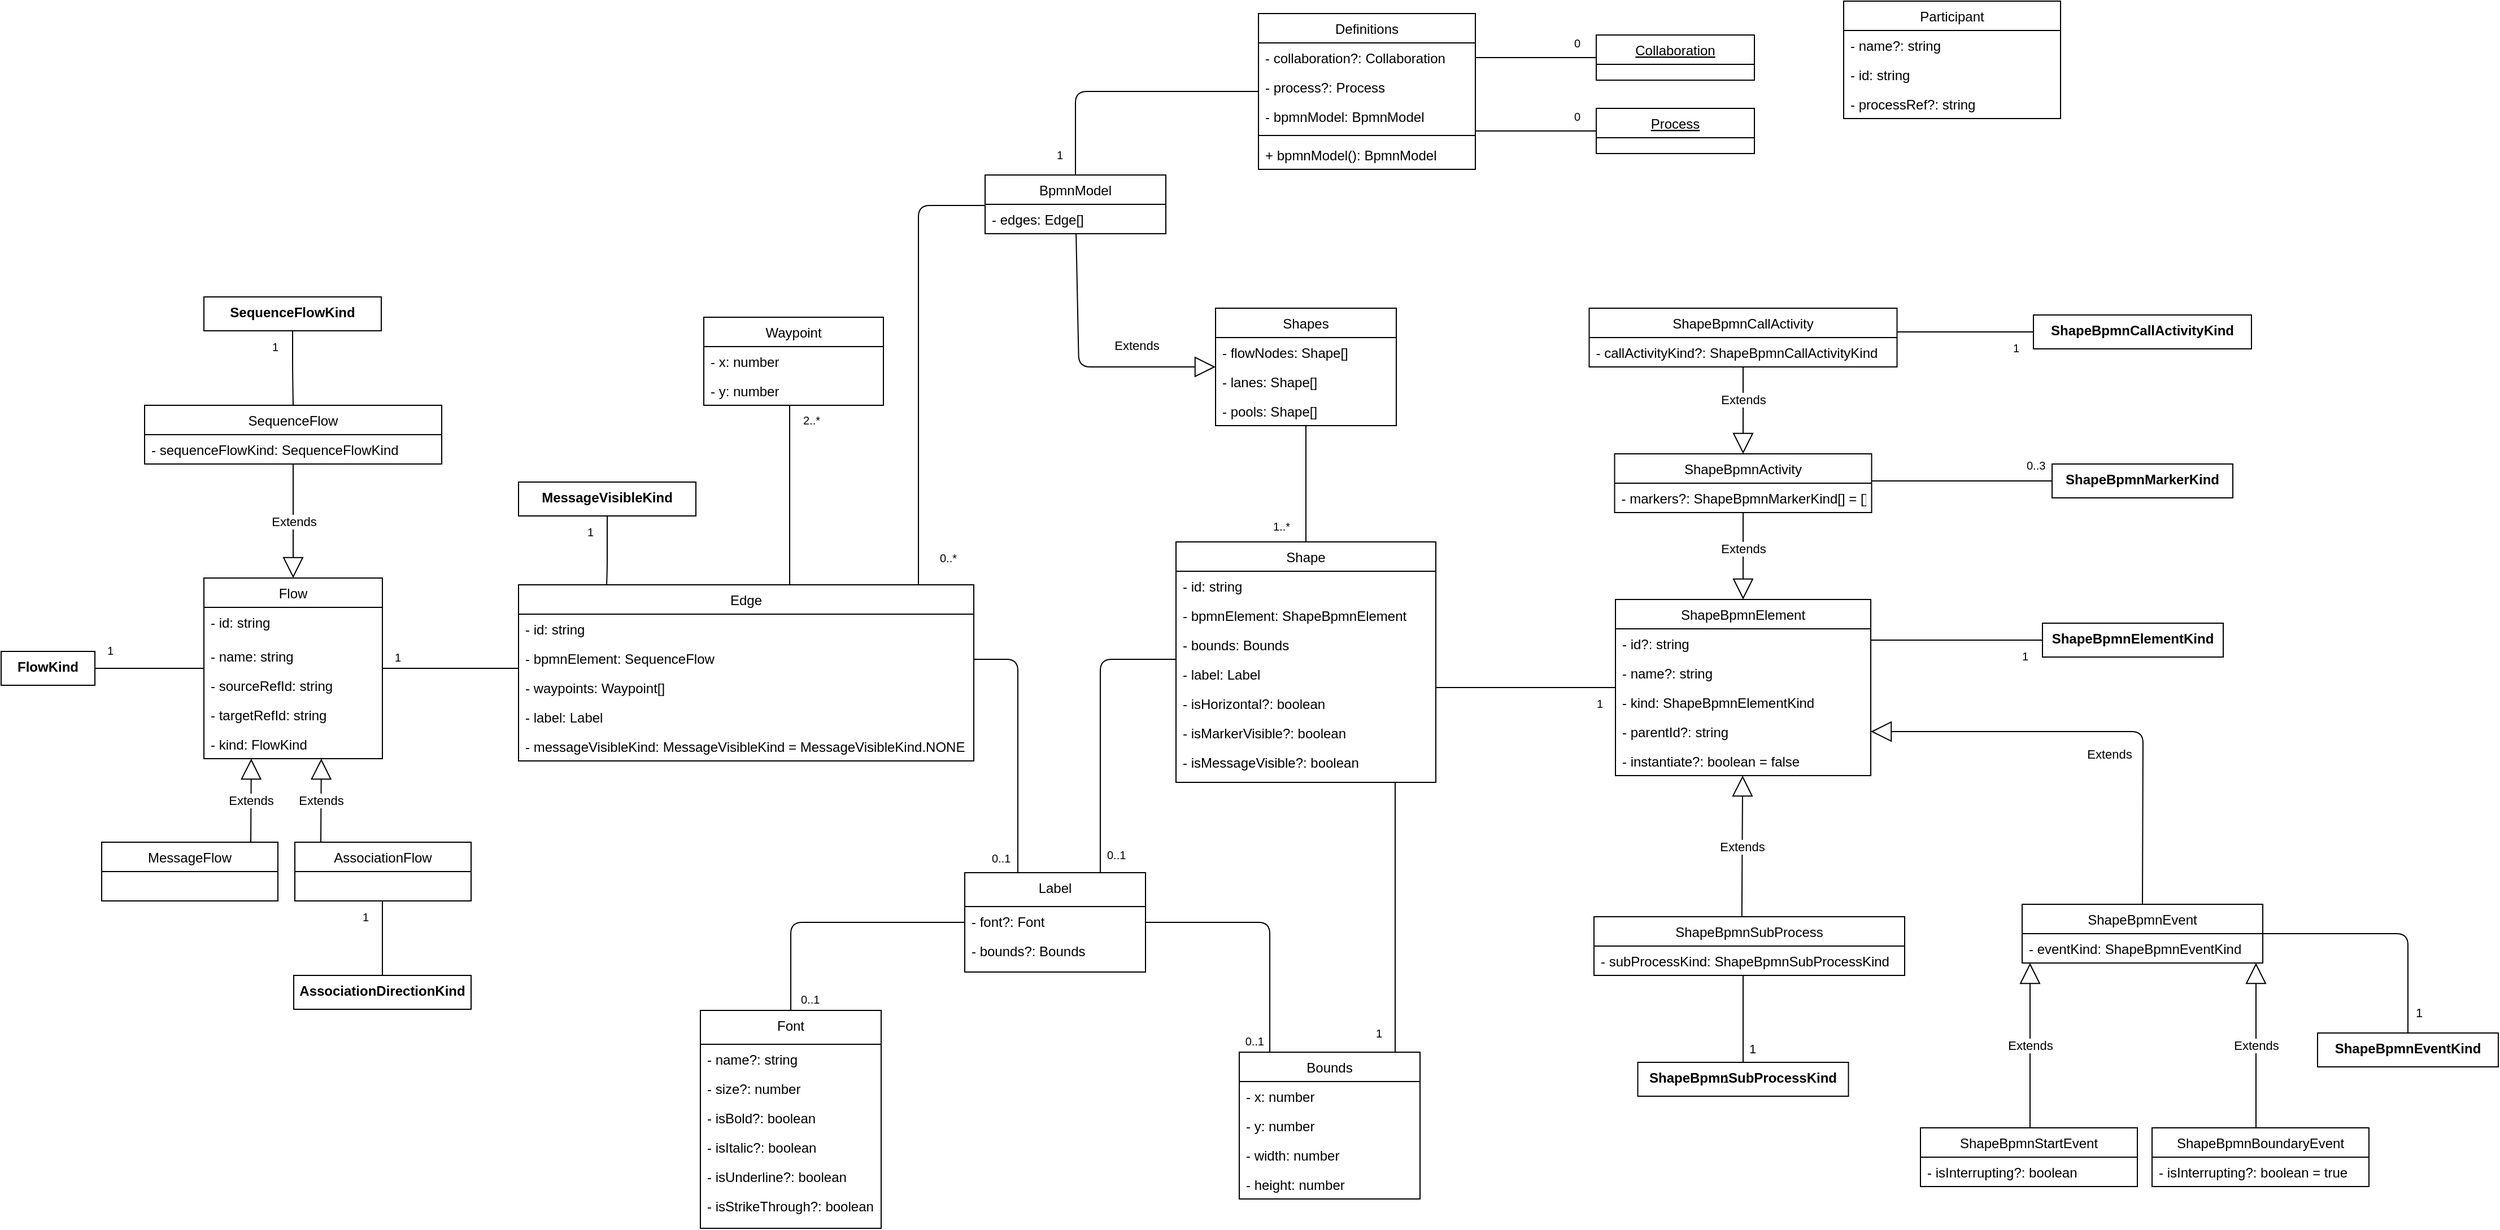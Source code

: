 <mxfile version="13.4.4" type="device"><diagram id="C5RBs43oDa-KdzZeNtuy" name="Page-1"><mxGraphModel dx="4730" dy="1892" grid="0" gridSize="10" guides="1" tooltips="1" connect="1" arrows="1" fold="1" page="1" pageScale="1" pageWidth="1654" pageHeight="1169" background="none" math="0" shadow="0"><root><mxCell id="WIyWlLk6GJQsqaUBKTNV-0"/><mxCell id="WIyWlLk6GJQsqaUBKTNV-1" parent="WIyWlLk6GJQsqaUBKTNV-0"/><mxCell id="PLHjshaNbv-pAc6cqL0V-2" value="" style="endArrow=none;html=1;edgeStyle=orthogonalEdgeStyle;shadow=0;" parent="WIyWlLk6GJQsqaUBKTNV-1" source="zkfFHV4jXpPFQw0GAbJ--0" target="zkfFHV4jXpPFQw0GAbJ--6" edge="1"><mxGeometry relative="1" as="geometry"><mxPoint x="-1207" y="-837" as="sourcePoint"/><mxPoint x="-1047" y="-837" as="targetPoint"/><Array as="points"><mxPoint x="-1198" y="-292"/></Array></mxGeometry></mxCell><mxCell id="PLHjshaNbv-pAc6cqL0V-3" value="&lt;div&gt;0..1&lt;/div&gt;" style="resizable=0;html=1;align=left;verticalAlign=bottom;labelBackgroundColor=#ffffff;fontSize=10;shadow=0;" parent="PLHjshaNbv-pAc6cqL0V-2" connectable="0" vertex="1"><mxGeometry x="-1" relative="1" as="geometry"><mxPoint x="7" y="-2" as="offset"/></mxGeometry></mxCell><mxCell id="PLHjshaNbv-pAc6cqL0V-6" value="" style="endArrow=none;html=1;edgeStyle=orthogonalEdgeStyle;shadow=0;" parent="WIyWlLk6GJQsqaUBKTNV-1" source="zkfFHV4jXpPFQw0GAbJ--6" target="zkfFHV4jXpPFQw0GAbJ--17" edge="1"><mxGeometry relative="1" as="geometry"><mxPoint x="-785" y="-253" as="sourcePoint"/><mxPoint x="-717" y="-867" as="targetPoint"/><Array as="points"><mxPoint x="-774" y="-292"/></Array></mxGeometry></mxCell><mxCell id="PLHjshaNbv-pAc6cqL0V-8" value="&lt;div&gt;0..1&lt;/div&gt;" style="resizable=0;html=1;align=right;verticalAlign=bottom;labelBackgroundColor=#ffffff;fontSize=10;shadow=0;" parent="PLHjshaNbv-pAc6cqL0V-6" connectable="0" vertex="1"><mxGeometry x="1" relative="1" as="geometry"><mxPoint x="-5" y="-2" as="offset"/></mxGeometry></mxCell><mxCell id="PLHjshaNbv-pAc6cqL0V-9" value="" style="endArrow=none;html=1;edgeStyle=orthogonalEdgeStyle;shadow=0;" parent="WIyWlLk6GJQsqaUBKTNV-1" source="zkfFHV4jXpPFQw0GAbJ--6" target="0sjL9ywvOhM1zj3qhhSV-2" edge="1"><mxGeometry relative="1" as="geometry"><mxPoint x="-877" y="-380" as="sourcePoint"/><mxPoint x="-1068" y="-1022" as="targetPoint"/><Array as="points"><mxPoint x="-997" y="-525"/></Array></mxGeometry></mxCell><mxCell id="PLHjshaNbv-pAc6cqL0V-10" value="0..1" style="resizable=0;html=1;align=left;verticalAlign=bottom;labelBackgroundColor=#ffffff;fontSize=10;shadow=0;" parent="PLHjshaNbv-pAc6cqL0V-9" connectable="0" vertex="1"><mxGeometry x="-1" relative="1" as="geometry"><mxPoint x="-25" y="-4.5" as="offset"/></mxGeometry></mxCell><mxCell id="PLHjshaNbv-pAc6cqL0V-11" value="" style="resizable=0;html=1;align=right;verticalAlign=bottom;labelBackgroundColor=#ffffff;fontSize=10;shadow=0;" parent="PLHjshaNbv-pAc6cqL0V-9" connectable="0" vertex="1"><mxGeometry x="1" relative="1" as="geometry"/></mxCell><mxCell id="PLHjshaNbv-pAc6cqL0V-12" value="" style="endArrow=none;html=1;edgeStyle=orthogonalEdgeStyle;shadow=0;" parent="WIyWlLk6GJQsqaUBKTNV-1" source="0sjL9ywvOhM1zj3qhhSV-2" target="0sjL9ywvOhM1zj3qhhSV-6" edge="1"><mxGeometry relative="1" as="geometry"><mxPoint x="-1213" y="-469" as="sourcePoint"/><mxPoint x="-1588" y="-491" as="targetPoint"/><Array as="points"><mxPoint x="-1199" y="-635"/><mxPoint x="-1199" y="-635"/></Array></mxGeometry></mxCell><mxCell id="PLHjshaNbv-pAc6cqL0V-14" value="2..*" style="resizable=0;html=1;align=right;verticalAlign=bottom;labelBackgroundColor=#ffffff;fontSize=10;shadow=0;" parent="PLHjshaNbv-pAc6cqL0V-12" connectable="0" vertex="1"><mxGeometry x="1" relative="1" as="geometry"><mxPoint x="27.0" y="21.57" as="offset"/></mxGeometry></mxCell><mxCell id="PLHjshaNbv-pAc6cqL0V-15" value="" style="endArrow=none;html=1;edgeStyle=orthogonalEdgeStyle;shadow=0;" parent="WIyWlLk6GJQsqaUBKTNV-1" source="0sjL9ywvOhM1zj3qhhSV-2" target="c_oKNNHpZlxhWvdRLZM5-3" edge="1"><mxGeometry relative="1" as="geometry"><mxPoint x="-1485" y="-513" as="sourcePoint"/><mxPoint x="-1451" y="-615" as="targetPoint"/><Array as="points"><mxPoint x="-1468" y="-517"/><mxPoint x="-1468" y="-517"/></Array></mxGeometry></mxCell><mxCell id="PLHjshaNbv-pAc6cqL0V-17" value="&lt;div&gt;1&lt;/div&gt;" style="resizable=0;html=1;align=right;verticalAlign=bottom;labelBackgroundColor=#ffffff;fontSize=10;shadow=0;" parent="PLHjshaNbv-pAc6cqL0V-15" connectable="0" vertex="1"><mxGeometry x="1" relative="1" as="geometry"><mxPoint x="16.98" y="-2" as="offset"/></mxGeometry></mxCell><mxCell id="PLHjshaNbv-pAc6cqL0V-18" value="" style="endArrow=none;html=1;edgeStyle=orthogonalEdgeStyle;shadow=0;" parent="WIyWlLk6GJQsqaUBKTNV-1" source="zkfFHV4jXpPFQw0GAbJ--17" target="zkfFHV4jXpPFQw0GAbJ--13" edge="1"><mxGeometry relative="1" as="geometry"><mxPoint x="-320" y="-405" as="sourcePoint"/><mxPoint x="-1078" y="-692" as="targetPoint"/><Array as="points"><mxPoint x="-663" y="-309"/><mxPoint x="-663" y="-309"/></Array></mxGeometry></mxCell><mxCell id="PLHjshaNbv-pAc6cqL0V-19" value="1" style="resizable=0;html=1;align=left;verticalAlign=bottom;labelBackgroundColor=#ffffff;fontSize=10;shadow=0;" parent="PLHjshaNbv-pAc6cqL0V-18" connectable="0" vertex="1"><mxGeometry x="-1" relative="1" as="geometry"><mxPoint x="-19" y="-9" as="offset"/></mxGeometry></mxCell><mxCell id="PLHjshaNbv-pAc6cqL0V-21" value="" style="endArrow=none;html=1;edgeStyle=orthogonalEdgeStyle;shadow=0;" parent="WIyWlLk6GJQsqaUBKTNV-1" source="zkfFHV4jXpPFQw0GAbJ--13" target="0sjL9ywvOhM1zj3qhhSV-10" edge="1"><mxGeometry relative="1" as="geometry"><mxPoint x="-978" y="-962" as="sourcePoint"/><mxPoint x="-370" y="-764" as="targetPoint"/><Array as="points"><mxPoint x="-570" y="-500"/><mxPoint x="-570" y="-500"/></Array></mxGeometry></mxCell><mxCell id="PLHjshaNbv-pAc6cqL0V-23" value="1" style="resizable=0;html=1;align=right;verticalAlign=bottom;labelBackgroundColor=#ffffff;fontSize=10;shadow=0;" parent="PLHjshaNbv-pAc6cqL0V-21" connectable="0" vertex="1"><mxGeometry x="1" relative="1" as="geometry"><mxPoint x="-11" y="22" as="offset"/></mxGeometry></mxCell><mxCell id="PLHjshaNbv-pAc6cqL0V-24" value="" style="endArrow=none;html=1;edgeStyle=orthogonalEdgeStyle;shadow=0;" parent="WIyWlLk6GJQsqaUBKTNV-1" source="0sjL9ywvOhM1zj3qhhSV-14" target="0sjL9ywvOhM1zj3qhhSV-10" edge="1"><mxGeometry relative="1" as="geometry"><mxPoint x="-538.5" y="-873" as="sourcePoint"/><mxPoint x="-236.5" y="-609" as="targetPoint"/><Array as="points"><mxPoint x="-180" y="-542"/><mxPoint x="-180" y="-542"/></Array></mxGeometry></mxCell><mxCell id="PLHjshaNbv-pAc6cqL0V-25" value="1" style="resizable=0;html=1;align=left;verticalAlign=bottom;labelBackgroundColor=#ffffff;fontSize=10;shadow=0;" parent="PLHjshaNbv-pAc6cqL0V-24" connectable="0" vertex="1"><mxGeometry x="-1" relative="1" as="geometry"><mxPoint x="-20" y="22" as="offset"/></mxGeometry></mxCell><mxCell id="PLHjshaNbv-pAc6cqL0V-27" value="" style="endArrow=none;html=1;edgeStyle=orthogonalEdgeStyle;shadow=0;" parent="WIyWlLk6GJQsqaUBKTNV-1" source="0sjL9ywvOhM1zj3qhhSV-22" target="zkfFHV4jXpPFQw0GAbJ--13" edge="1"><mxGeometry relative="1" as="geometry"><mxPoint x="-558" y="-957" as="sourcePoint"/><mxPoint x="-607" y="-717" as="targetPoint"/><Array as="points"/></mxGeometry></mxCell><mxCell id="PLHjshaNbv-pAc6cqL0V-29" value="&lt;div&gt;1..*&lt;/div&gt;" style="resizable=0;html=1;align=right;verticalAlign=bottom;labelBackgroundColor=#ffffff;fontSize=10;shadow=0;" parent="PLHjshaNbv-pAc6cqL0V-27" connectable="0" vertex="1"><mxGeometry x="1" relative="1" as="geometry"><mxPoint x="-14" y="-6" as="offset"/></mxGeometry></mxCell><mxCell id="PLHjshaNbv-pAc6cqL0V-30" value="" style="endArrow=none;html=1;edgeStyle=orthogonalEdgeStyle;shadow=0;entryX=0.5;entryY=0;entryDx=0;entryDy=0;" parent="WIyWlLk6GJQsqaUBKTNV-1" source="oILE0hQg-X34ujy6vTA9-13" target="0sjL9ywvOhM1zj3qhhSV-24" edge="1"><mxGeometry relative="1" as="geometry"><mxPoint x="-1010" y="-1102" as="sourcePoint"/><mxPoint x="-1090" y="-888" as="targetPoint"/><Array as="points"/></mxGeometry></mxCell><mxCell id="PLHjshaNbv-pAc6cqL0V-32" value="1" style="resizable=0;html=1;align=right;verticalAlign=bottom;labelBackgroundColor=#ffffff;fontSize=10;shadow=0;" parent="PLHjshaNbv-pAc6cqL0V-30" connectable="0" vertex="1"><mxGeometry x="1" relative="1" as="geometry"><mxPoint x="-11" y="-10" as="offset"/></mxGeometry></mxCell><mxCell id="PLHjshaNbv-pAc6cqL0V-33" value="" style="endArrow=none;html=1;edgeStyle=orthogonalEdgeStyle;shadow=0;exitX=1;exitY=0.5;exitDx=0;exitDy=0;" parent="WIyWlLk6GJQsqaUBKTNV-1" source="oILE0hQg-X34ujy6vTA9-14" target="oILE0hQg-X34ujy6vTA9-19" edge="1"><mxGeometry relative="1" as="geometry"><mxPoint x="-733" y="-563.01" as="sourcePoint"/><mxPoint x="-241" y="-1083" as="targetPoint"/><Array as="points"/></mxGeometry></mxCell><mxCell id="PLHjshaNbv-pAc6cqL0V-35" value="0" style="resizable=0;html=1;align=right;verticalAlign=bottom;labelBackgroundColor=#ffffff;fontSize=10;shadow=0;" parent="PLHjshaNbv-pAc6cqL0V-33" connectable="0" vertex="1"><mxGeometry x="1" relative="1" as="geometry"><mxPoint x="-14" y="-5" as="offset"/></mxGeometry></mxCell><mxCell id="PLHjshaNbv-pAc6cqL0V-39" value="" style="endArrow=none;html=1;edgeStyle=orthogonalEdgeStyle;shadow=0;" parent="WIyWlLk6GJQsqaUBKTNV-1" source="0sjL9ywvOhM1zj3qhhSV-24" target="0sjL9ywvOhM1zj3qhhSV-2" edge="1"><mxGeometry relative="1" as="geometry"><mxPoint x="-698" y="-696" as="sourcePoint"/><mxPoint x="-952" y="-684" as="targetPoint"/><Array as="points"><mxPoint x="-1085" y="-927"/></Array></mxGeometry></mxCell><mxCell id="PLHjshaNbv-pAc6cqL0V-40" value="&lt;div&gt;0..*&lt;/div&gt;" style="resizable=0;html=1;align=right;verticalAlign=bottom;labelBackgroundColor=#ffffff;fontSize=10;shadow=0;" parent="PLHjshaNbv-pAc6cqL0V-39" connectable="0" vertex="1"><mxGeometry x="1" relative="1" as="geometry"><mxPoint x="34" y="-16" as="offset"/></mxGeometry></mxCell><mxCell id="oILE0hQg-X34ujy6vTA9-3" value="Extends" style="endArrow=block;endSize=16;endFill=0;html=1;shadow=0;" parent="WIyWlLk6GJQsqaUBKTNV-1" source="0sjL9ywvOhM1zj3qhhSV-24" target="0sjL9ywvOhM1zj3qhhSV-22" edge="1"><mxGeometry x="0.414" y="19" width="160" relative="1" as="geometry"><mxPoint x="-1025" y="-785" as="sourcePoint"/><mxPoint x="-756" y="-795" as="targetPoint"/><Array as="points"><mxPoint x="-943" y="-784"/></Array><mxPoint as="offset"/></mxGeometry></mxCell><mxCell id="kIvDjQpewUcBJA9TdNjF-3" value="" style="endArrow=none;html=1;edgeStyle=orthogonalEdgeStyle;shadow=0;" parent="WIyWlLk6GJQsqaUBKTNV-1" source="kIvDjQpewUcBJA9TdNjF-2" target="0sjL9ywvOhM1zj3qhhSV-18" edge="1"><mxGeometry relative="1" as="geometry"><mxPoint x="-1714.5" y="-531" as="sourcePoint"/><mxPoint x="-1714.5" y="-471" as="targetPoint"/><Array as="points"><mxPoint x="-1638.5" y="-781"/><mxPoint x="-1638.5" y="-781"/></Array></mxGeometry></mxCell><mxCell id="kIvDjQpewUcBJA9TdNjF-4" value="1" style="resizable=0;html=1;align=left;verticalAlign=bottom;labelBackgroundColor=#ffffff;fontSize=10;shadow=0;" parent="kIvDjQpewUcBJA9TdNjF-3" connectable="0" vertex="1"><mxGeometry x="-1" relative="1" as="geometry"><mxPoint x="-20" y="22" as="offset"/></mxGeometry></mxCell><mxCell id="4eXEjW7_JQ5vGszaP3kl-1" value="" style="endArrow=none;html=1;edgeStyle=orthogonalEdgeStyle;shadow=0;" parent="WIyWlLk6GJQsqaUBKTNV-1" source="zkfFHV4jXpPFQw0GAbJ--6" target="zkfFHV4jXpPFQw0GAbJ--13" edge="1"><mxGeometry relative="1" as="geometry"><mxPoint x="-910" y="-297" as="sourcePoint"/><mxPoint x="-1051" y="-515" as="targetPoint"/><Array as="points"><mxPoint x="-924" y="-525"/></Array></mxGeometry></mxCell><mxCell id="4eXEjW7_JQ5vGszaP3kl-2" value="0..1" style="resizable=0;html=1;align=left;verticalAlign=bottom;labelBackgroundColor=#ffffff;fontSize=10;shadow=0;" parent="4eXEjW7_JQ5vGszaP3kl-1" connectable="0" vertex="1"><mxGeometry x="-1" relative="1" as="geometry"><mxPoint x="4" y="-8" as="offset"/></mxGeometry></mxCell><mxCell id="4eXEjW7_JQ5vGszaP3kl-3" value="" style="resizable=0;html=1;align=right;verticalAlign=bottom;labelBackgroundColor=#ffffff;fontSize=10;shadow=0;" parent="4eXEjW7_JQ5vGszaP3kl-1" connectable="0" vertex="1"><mxGeometry x="1" relative="1" as="geometry"/></mxCell><mxCell id="0sjL9ywvOhM1zj3qhhSV-2" value="Edge" style="swimlane;fontStyle=0;childLayout=stackLayout;horizontal=1;startSize=26;fillColor=none;horizontalStack=0;resizeParent=1;resizeParentMax=0;resizeLast=0;collapsible=1;marginBottom=0;shadow=0;" parent="WIyWlLk6GJQsqaUBKTNV-1" vertex="1"><mxGeometry x="-1439" y="-591" width="403" height="156" as="geometry"/></mxCell><mxCell id="0sjL9ywvOhM1zj3qhhSV-46" value="- id: string" style="text;strokeColor=none;fillColor=none;align=left;verticalAlign=top;spacingLeft=4;spacingRight=4;overflow=hidden;rotatable=0;points=[[0,0.5],[1,0.5]];portConstraint=eastwest;shadow=0;" parent="0sjL9ywvOhM1zj3qhhSV-2" vertex="1"><mxGeometry y="26" width="403" height="26" as="geometry"/></mxCell><mxCell id="0sjL9ywvOhM1zj3qhhSV-3" value="- bpmnElement: SequenceFlow" style="text;strokeColor=none;fillColor=none;align=left;verticalAlign=top;spacingLeft=4;spacingRight=4;overflow=hidden;rotatable=0;points=[[0,0.5],[1,0.5]];portConstraint=eastwest;shadow=0;" parent="0sjL9ywvOhM1zj3qhhSV-2" vertex="1"><mxGeometry y="52" width="403" height="26" as="geometry"/></mxCell><mxCell id="0sjL9ywvOhM1zj3qhhSV-4" value="- waypoints: Waypoint[]" style="text;strokeColor=none;fillColor=none;align=left;verticalAlign=top;spacingLeft=4;spacingRight=4;overflow=hidden;rotatable=0;points=[[0,0.5],[1,0.5]];portConstraint=eastwest;shadow=0;" parent="0sjL9ywvOhM1zj3qhhSV-2" vertex="1"><mxGeometry y="78" width="403" height="26" as="geometry"/></mxCell><mxCell id="3JoKrsNmHiWk_ACY0eKF-5" value="- label: Label" style="text;strokeColor=none;fillColor=none;align=left;verticalAlign=top;spacingLeft=4;spacingRight=4;overflow=hidden;rotatable=0;points=[[0,0.5],[1,0.5]];portConstraint=eastwest;shadow=0;" parent="0sjL9ywvOhM1zj3qhhSV-2" vertex="1"><mxGeometry y="104" width="403" height="26" as="geometry"/></mxCell><mxCell id="bgp1F87hh6HLPxp8cGTV-0" value="- messageVisibleKind: MessageVisibleKind = MessageVisibleKind.NONE" style="text;strokeColor=none;fillColor=none;align=left;verticalAlign=top;spacingLeft=4;spacingRight=4;overflow=hidden;rotatable=0;points=[[0,0.5],[1,0.5]];portConstraint=eastwest;shadow=0;" parent="0sjL9ywvOhM1zj3qhhSV-2" vertex="1"><mxGeometry y="130" width="403" height="26" as="geometry"/></mxCell><mxCell id="zkfFHV4jXpPFQw0GAbJ--13" value="Shape" style="swimlane;fontStyle=0;align=center;verticalAlign=top;childLayout=stackLayout;horizontal=1;startSize=26;horizontalStack=0;resizeParent=1;resizeLast=0;collapsible=1;marginBottom=0;rounded=0;shadow=0;strokeWidth=1;" parent="WIyWlLk6GJQsqaUBKTNV-1" vertex="1"><mxGeometry x="-857" y="-629" width="230" height="213" as="geometry"><mxRectangle x="340" y="380" width="170" height="26" as="alternateBounds"/></mxGeometry></mxCell><mxCell id="0sjL9ywvOhM1zj3qhhSV-39" value="- id: string" style="text;strokeColor=none;fillColor=none;align=left;verticalAlign=top;spacingLeft=4;spacingRight=4;overflow=hidden;rotatable=0;points=[[0,0.5],[1,0.5]];portConstraint=eastwest;shadow=0;" parent="zkfFHV4jXpPFQw0GAbJ--13" vertex="1"><mxGeometry y="26" width="230" height="26" as="geometry"/></mxCell><mxCell id="0sjL9ywvOhM1zj3qhhSV-49" value="- bpmnElement: ShapeBpmnElement" style="text;strokeColor=none;fillColor=none;align=left;verticalAlign=top;spacingLeft=4;spacingRight=4;overflow=hidden;rotatable=0;points=[[0,0.5],[1,0.5]];portConstraint=eastwest;shadow=0;" parent="zkfFHV4jXpPFQw0GAbJ--13" vertex="1"><mxGeometry y="52" width="230" height="26" as="geometry"/></mxCell><mxCell id="0sjL9ywvOhM1zj3qhhSV-50" value="- bounds: Bounds" style="text;strokeColor=none;fillColor=none;align=left;verticalAlign=top;spacingLeft=4;spacingRight=4;overflow=hidden;rotatable=0;points=[[0,0.5],[1,0.5]];portConstraint=eastwest;shadow=0;" parent="zkfFHV4jXpPFQw0GAbJ--13" vertex="1"><mxGeometry y="78" width="230" height="26" as="geometry"/></mxCell><mxCell id="bgp1F87hh6HLPxp8cGTV-1" value="- label: Label" style="text;strokeColor=none;fillColor=none;align=left;verticalAlign=top;spacingLeft=4;spacingRight=4;overflow=hidden;rotatable=0;points=[[0,0.5],[1,0.5]];portConstraint=eastwest;shadow=0;" parent="zkfFHV4jXpPFQw0GAbJ--13" vertex="1"><mxGeometry y="104" width="230" height="26" as="geometry"/></mxCell><mxCell id="0sjL9ywvOhM1zj3qhhSV-40" value="- isHorizontal?: boolean" style="text;strokeColor=none;fillColor=none;align=left;verticalAlign=top;spacingLeft=4;spacingRight=4;overflow=hidden;rotatable=0;points=[[0,0.5],[1,0.5]];portConstraint=eastwest;shadow=0;" parent="zkfFHV4jXpPFQw0GAbJ--13" vertex="1"><mxGeometry y="130" width="230" height="26" as="geometry"/></mxCell><mxCell id="0sjL9ywvOhM1zj3qhhSV-42" value="- isMarkerVisible?: boolean" style="text;strokeColor=none;fillColor=none;align=left;verticalAlign=top;spacingLeft=4;spacingRight=4;overflow=hidden;rotatable=0;points=[[0,0.5],[1,0.5]];portConstraint=eastwest;shadow=0;" parent="zkfFHV4jXpPFQw0GAbJ--13" vertex="1"><mxGeometry y="156" width="230" height="26" as="geometry"/></mxCell><mxCell id="0sjL9ywvOhM1zj3qhhSV-43" value="- isMessageVisible?: boolean" style="text;strokeColor=none;fillColor=none;align=left;verticalAlign=top;spacingLeft=4;spacingRight=4;overflow=hidden;rotatable=0;points=[[0,0.5],[1,0.5]];portConstraint=eastwest;shadow=0;" parent="zkfFHV4jXpPFQw0GAbJ--13" vertex="1"><mxGeometry y="182" width="230" height="26" as="geometry"/></mxCell><mxCell id="0sjL9ywvOhM1zj3qhhSV-22" value="Shapes" style="swimlane;fontStyle=0;align=center;verticalAlign=top;childLayout=stackLayout;horizontal=1;startSize=26;horizontalStack=0;resizeParent=1;resizeLast=0;collapsible=1;marginBottom=0;rounded=0;shadow=0;strokeWidth=1;" parent="WIyWlLk6GJQsqaUBKTNV-1" vertex="1"><mxGeometry x="-822" y="-836" width="160" height="104" as="geometry"><mxRectangle x="340" y="380" width="170" height="26" as="alternateBounds"/></mxGeometry></mxCell><mxCell id="oILE0hQg-X34ujy6vTA9-0" value="- flowNodes: Shape[]" style="text;strokeColor=none;fillColor=none;align=left;verticalAlign=top;spacingLeft=4;spacingRight=4;overflow=hidden;rotatable=0;points=[[0,0.5],[1,0.5]];portConstraint=eastwest;shadow=0;" parent="0sjL9ywvOhM1zj3qhhSV-22" vertex="1"><mxGeometry y="26" width="160" height="26" as="geometry"/></mxCell><mxCell id="0sjL9ywvOhM1zj3qhhSV-28" value="- lanes: Shape[]" style="text;strokeColor=none;fillColor=none;align=left;verticalAlign=top;spacingLeft=4;spacingRight=4;overflow=hidden;rotatable=0;points=[[0,0.5],[1,0.5]];portConstraint=eastwest;shadow=0;" parent="0sjL9ywvOhM1zj3qhhSV-22" vertex="1"><mxGeometry y="52" width="160" height="26" as="geometry"/></mxCell><mxCell id="oILE0hQg-X34ujy6vTA9-1" value="- pools: Shape[]" style="text;strokeColor=none;fillColor=none;align=left;verticalAlign=top;spacingLeft=4;spacingRight=4;overflow=hidden;rotatable=0;points=[[0,0.5],[1,0.5]];portConstraint=eastwest;shadow=0;" parent="0sjL9ywvOhM1zj3qhhSV-22" vertex="1"><mxGeometry y="78" width="160" height="26" as="geometry"/></mxCell><mxCell id="bgp1F87hh6HLPxp8cGTV-9" value="Extends" style="endArrow=block;endSize=16;endFill=0;html=1;shadow=0;exitX=0.5;exitY=0;exitDx=0;exitDy=0;entryX=1;entryY=0.75;entryDx=0;entryDy=0;" parent="WIyWlLk6GJQsqaUBKTNV-1" source="bgp1F87hh6HLPxp8cGTV-2" target="0sjL9ywvOhM1zj3qhhSV-10" edge="1"><mxGeometry x="-0.325" y="30" width="160" relative="1" as="geometry"><mxPoint x="-454.5" y="-390.996" as="sourcePoint"/><mxPoint x="-259.5" y="-461" as="targetPoint"/><Array as="points"><mxPoint x="-1" y="-461"/></Array><mxPoint as="offset"/></mxGeometry></mxCell><mxCell id="bgp1F87hh6HLPxp8cGTV-10" value="Extends" style="endArrow=block;endSize=16;endFill=0;html=1;shadow=0;" parent="WIyWlLk6GJQsqaUBKTNV-1" edge="1"><mxGeometry width="160" relative="1" as="geometry"><mxPoint x="99" y="-110" as="sourcePoint"/><mxPoint x="99" y="-256" as="targetPoint"/><Array as="points"/></mxGeometry></mxCell><mxCell id="bgp1F87hh6HLPxp8cGTV-12" value="" style="endArrow=none;html=1;edgeStyle=orthogonalEdgeStyle;shadow=0;" parent="WIyWlLk6GJQsqaUBKTNV-1" source="bgp1F87hh6HLPxp8cGTV-11" target="bgp1F87hh6HLPxp8cGTV-2" edge="1"><mxGeometry relative="1" as="geometry"><mxPoint x="-181.71" y="-332" as="sourcePoint"/><mxPoint x="-261" y="-317" as="targetPoint"/><Array as="points"><mxPoint x="233.5" y="-282"/></Array></mxGeometry></mxCell><mxCell id="bgp1F87hh6HLPxp8cGTV-14" value="1" style="edgeLabel;html=1;align=center;verticalAlign=middle;resizable=0;points=[];" parent="bgp1F87hh6HLPxp8cGTV-12" vertex="1" connectable="0"><mxGeometry x="-0.73" y="-1" relative="1" as="geometry"><mxPoint x="8" y="10.33" as="offset"/></mxGeometry></mxCell><mxCell id="UfOXiXSs-xiothV765re-2" value="Extends" style="endArrow=block;endSize=16;endFill=0;html=1;shadow=0;exitX=0.476;exitY=0;exitDx=0;exitDy=0;exitPerimeter=0;" parent="WIyWlLk6GJQsqaUBKTNV-1" source="UfOXiXSs-xiothV765re-0" target="0sjL9ywvOhM1zj3qhhSV-10" edge="1"><mxGeometry width="160" relative="1" as="geometry"><mxPoint x="-352" y="-235" as="sourcePoint"/><mxPoint x="-309" y="-342" as="targetPoint"/><Array as="points"/></mxGeometry></mxCell><mxCell id="UfOXiXSs-xiothV765re-4" value="" style="endArrow=none;html=1;edgeStyle=orthogonalEdgeStyle;shadow=0;" parent="WIyWlLk6GJQsqaUBKTNV-1" source="UfOXiXSs-xiothV765re-3" target="UfOXiXSs-xiothV765re-0" edge="1"><mxGeometry relative="1" as="geometry"><mxPoint x="-172.5" y="-518" as="sourcePoint"/><mxPoint x="-249.5" y="-518" as="targetPoint"/><Array as="points"><mxPoint x="-355" y="-150"/><mxPoint x="-355" y="-150"/></Array></mxGeometry></mxCell><mxCell id="UfOXiXSs-xiothV765re-5" value="1" style="resizable=0;html=1;align=left;verticalAlign=bottom;labelBackgroundColor=#ffffff;fontSize=10;shadow=0;" parent="UfOXiXSs-xiothV765re-4" connectable="0" vertex="1"><mxGeometry x="-1" relative="1" as="geometry"><mxPoint x="-20" y="22" as="offset"/></mxGeometry></mxCell><mxCell id="vmLdbWMzX00juD9bsbE4-6" value="1" style="edgeLabel;html=1;align=center;verticalAlign=middle;resizable=0;points=[];" parent="UfOXiXSs-xiothV765re-4" vertex="1" connectable="0"><mxGeometry x="-0.46" y="1" relative="1" as="geometry"><mxPoint x="8.9" y="9" as="offset"/></mxGeometry></mxCell><mxCell id="c_oKNNHpZlxhWvdRLZM5-0" value="" style="endArrow=none;html=1;edgeStyle=orthogonalEdgeStyle;shadow=0;" parent="WIyWlLk6GJQsqaUBKTNV-1" source="oILE0hQg-X34ujy6vTA9-13" target="oILE0hQg-X34ujy6vTA9-22" edge="1"><mxGeometry relative="1" as="geometry"><mxPoint x="-592" y="-939" as="sourcePoint"/><mxPoint x="-485" y="-939" as="targetPoint"/><Array as="points"><mxPoint x="-567" y="-993"/><mxPoint x="-567" y="-993"/></Array></mxGeometry></mxCell><mxCell id="c_oKNNHpZlxhWvdRLZM5-1" value="0" style="resizable=0;html=1;align=right;verticalAlign=bottom;labelBackgroundColor=#ffffff;fontSize=10;shadow=0;" parent="c_oKNNHpZlxhWvdRLZM5-0" connectable="0" vertex="1"><mxGeometry x="1" relative="1" as="geometry"><mxPoint x="-14" y="-5" as="offset"/></mxGeometry></mxCell><mxCell id="c_oKNNHpZlxhWvdRLZM5-9" value="Extends" style="endArrow=block;endSize=16;endFill=0;html=1;shadow=0;" parent="WIyWlLk6GJQsqaUBKTNV-1" source="0sjL9ywvOhM1zj3qhhSV-18" target="c_oKNNHpZlxhWvdRLZM5-3" edge="1"><mxGeometry width="160" relative="1" as="geometry"><mxPoint x="-1712.5" y="-653.996" as="sourcePoint"/><mxPoint x="-1461.9" y="-652.263" as="targetPoint"/><Array as="points"/></mxGeometry></mxCell><mxCell id="c_oKNNHpZlxhWvdRLZM5-13" value="Extends" style="endArrow=block;endSize=16;endFill=0;html=1;shadow=0;" parent="WIyWlLk6GJQsqaUBKTNV-1" edge="1"><mxGeometry width="160" relative="1" as="geometry"><mxPoint x="-1613.996" y="-363" as="sourcePoint"/><mxPoint x="-1613.584" y="-437" as="targetPoint"/><Array as="points"/></mxGeometry></mxCell><mxCell id="oILE0hQg-X34ujy6vTA9-5" value="Participant" style="swimlane;fontStyle=0;childLayout=stackLayout;horizontal=1;startSize=26;fillColor=none;horizontalStack=0;resizeParent=1;resizeParentMax=0;resizeLast=0;collapsible=1;marginBottom=0;shadow=0;" parent="WIyWlLk6GJQsqaUBKTNV-1" vertex="1"><mxGeometry x="-266" y="-1108" width="192" height="104" as="geometry"/></mxCell><mxCell id="oILE0hQg-X34ujy6vTA9-7" value="- name?: string" style="text;strokeColor=none;fillColor=none;align=left;verticalAlign=top;spacingLeft=4;spacingRight=4;overflow=hidden;rotatable=0;points=[[0,0.5],[1,0.5]];portConstraint=eastwest;shadow=0;" parent="oILE0hQg-X34ujy6vTA9-5" vertex="1"><mxGeometry y="26" width="192" height="26" as="geometry"/></mxCell><mxCell id="oILE0hQg-X34ujy6vTA9-6" value="- id: string" style="text;strokeColor=none;fillColor=none;align=left;verticalAlign=top;spacingLeft=4;spacingRight=4;overflow=hidden;rotatable=0;points=[[0,0.5],[1,0.5]];portConstraint=eastwest;shadow=0;" parent="oILE0hQg-X34ujy6vTA9-5" vertex="1"><mxGeometry y="52" width="192" height="26" as="geometry"/></mxCell><mxCell id="oILE0hQg-X34ujy6vTA9-9" value="- processRef?: string" style="text;strokeColor=none;fillColor=none;align=left;verticalAlign=top;spacingLeft=4;spacingRight=4;overflow=hidden;rotatable=0;points=[[0,0.5],[1,0.5]];portConstraint=eastwest;shadow=0;" parent="oILE0hQg-X34ujy6vTA9-5" vertex="1"><mxGeometry y="78" width="192" height="26" as="geometry"/></mxCell><mxCell id="0sjL9ywvOhM1zj3qhhSV-10" value="ShapeBpmnElement" style="swimlane;fontStyle=0;childLayout=stackLayout;horizontal=1;startSize=26;fillColor=none;horizontalStack=0;resizeParent=1;resizeParentMax=0;resizeLast=0;collapsible=1;marginBottom=0;shadow=0;" parent="WIyWlLk6GJQsqaUBKTNV-1" vertex="1"><mxGeometry x="-468" y="-578" width="226" height="156" as="geometry"/></mxCell><mxCell id="0sjL9ywvOhM1zj3qhhSV-11" value="- id?: string" style="text;strokeColor=none;fillColor=none;align=left;verticalAlign=top;spacingLeft=4;spacingRight=4;overflow=hidden;rotatable=0;points=[[0,0.5],[1,0.5]];portConstraint=eastwest;shadow=0;" parent="0sjL9ywvOhM1zj3qhhSV-10" vertex="1"><mxGeometry y="26" width="226" height="26" as="geometry"/></mxCell><mxCell id="0sjL9ywvOhM1zj3qhhSV-47" value="- name?: string" style="text;strokeColor=none;fillColor=none;align=left;verticalAlign=top;spacingLeft=4;spacingRight=4;overflow=hidden;rotatable=0;points=[[0,0.5],[1,0.5]];portConstraint=eastwest;shadow=0;" parent="0sjL9ywvOhM1zj3qhhSV-10" vertex="1"><mxGeometry y="52" width="226" height="26" as="geometry"/></mxCell><mxCell id="0sjL9ywvOhM1zj3qhhSV-48" value="- kind: ShapeBpmnElementKind" style="text;strokeColor=none;fillColor=none;align=left;verticalAlign=top;spacingLeft=4;spacingRight=4;overflow=hidden;rotatable=0;points=[[0,0.5],[1,0.5]];portConstraint=eastwest;shadow=0;" parent="0sjL9ywvOhM1zj3qhhSV-10" vertex="1"><mxGeometry y="78" width="226" height="26" as="geometry"/></mxCell><mxCell id="0sjL9ywvOhM1zj3qhhSV-12" value="- parentId?: string" style="text;strokeColor=none;fillColor=none;align=left;verticalAlign=top;spacingLeft=4;spacingRight=4;overflow=hidden;rotatable=0;points=[[0,0.5],[1,0.5]];portConstraint=eastwest;shadow=0;" parent="0sjL9ywvOhM1zj3qhhSV-10" vertex="1"><mxGeometry y="104" width="226" height="26" as="geometry"/></mxCell><mxCell id="0sjL9ywvOhM1zj3qhhSV-41" value="- instantiate?: boolean = false" style="text;strokeColor=none;fillColor=none;align=left;verticalAlign=top;spacingLeft=4;spacingRight=4;overflow=hidden;rotatable=0;points=[[0,0.5],[1,0.5]];portConstraint=eastwest;shadow=0;" parent="0sjL9ywvOhM1zj3qhhSV-10" vertex="1"><mxGeometry y="130" width="226" height="26" as="geometry"/></mxCell><mxCell id="oILE0hQg-X34ujy6vTA9-13" value="Definitions" style="swimlane;fontStyle=0;childLayout=stackLayout;horizontal=1;startSize=26;fillColor=none;horizontalStack=0;resizeParent=1;resizeParentMax=0;resizeLast=0;collapsible=1;marginBottom=0;shadow=0;" parent="WIyWlLk6GJQsqaUBKTNV-1" vertex="1"><mxGeometry x="-784" y="-1097" width="192" height="138" as="geometry"/></mxCell><mxCell id="oILE0hQg-X34ujy6vTA9-14" value="- collaboration?: Collaboration" style="text;strokeColor=none;fillColor=none;align=left;verticalAlign=top;spacingLeft=4;spacingRight=4;overflow=hidden;rotatable=0;points=[[0,0.5],[1,0.5]];portConstraint=eastwest;shadow=0;" parent="oILE0hQg-X34ujy6vTA9-13" vertex="1"><mxGeometry y="26" width="192" height="26" as="geometry"/></mxCell><mxCell id="oILE0hQg-X34ujy6vTA9-15" value="- process?: Process" style="text;strokeColor=none;fillColor=none;align=left;verticalAlign=top;spacingLeft=4;spacingRight=4;overflow=hidden;rotatable=0;points=[[0,0.5],[1,0.5]];portConstraint=eastwest;shadow=0;" parent="oILE0hQg-X34ujy6vTA9-13" vertex="1"><mxGeometry y="52" width="192" height="26" as="geometry"/></mxCell><mxCell id="oILE0hQg-X34ujy6vTA9-16" value="- bpmnModel: BpmnModel" style="text;strokeColor=none;fillColor=none;align=left;verticalAlign=top;spacingLeft=4;spacingRight=4;overflow=hidden;rotatable=0;points=[[0,0.5],[1,0.5]];portConstraint=eastwest;shadow=0;" parent="oILE0hQg-X34ujy6vTA9-13" vertex="1"><mxGeometry y="78" width="192" height="26" as="geometry"/></mxCell><mxCell id="oILE0hQg-X34ujy6vTA9-17" value="" style="line;strokeWidth=1;fillColor=none;align=left;verticalAlign=middle;spacingTop=-1;spacingLeft=3;spacingRight=3;rotatable=0;labelPosition=right;points=[];portConstraint=eastwest;rounded=0;shadow=0;glass=0;comic=0;" parent="oILE0hQg-X34ujy6vTA9-13" vertex="1"><mxGeometry y="104" width="192" height="8" as="geometry"/></mxCell><mxCell id="oILE0hQg-X34ujy6vTA9-18" value="+ bpmnModel(): BpmnModel" style="text;strokeColor=none;fillColor=none;align=left;verticalAlign=top;spacingLeft=4;spacingRight=4;overflow=hidden;rotatable=0;points=[[0,0.5],[1,0.5]];portConstraint=eastwest;rounded=0;shadow=0;glass=0;comic=0;" parent="oILE0hQg-X34ujy6vTA9-13" vertex="1"><mxGeometry y="112" width="192" height="26" as="geometry"/></mxCell><mxCell id="oILE0hQg-X34ujy6vTA9-19" value="Collaboration" style="swimlane;fontStyle=4;childLayout=stackLayout;horizontal=1;startSize=26;fillColor=none;horizontalStack=0;resizeParent=1;resizeParentMax=0;resizeLast=0;collapsible=1;marginBottom=0;shadow=0;" parent="WIyWlLk6GJQsqaUBKTNV-1" vertex="1"><mxGeometry x="-485" y="-1078" width="140" height="40" as="geometry"/></mxCell><mxCell id="oILE0hQg-X34ujy6vTA9-22" value="Process" style="swimlane;fontStyle=4;childLayout=stackLayout;horizontal=1;startSize=26;fillColor=none;horizontalStack=0;resizeParent=1;resizeParentMax=0;resizeLast=0;collapsible=1;marginBottom=0;shadow=0;" parent="WIyWlLk6GJQsqaUBKTNV-1" vertex="1"><mxGeometry x="-485" y="-1013" width="140" height="40" as="geometry"/></mxCell><mxCell id="0sjL9ywvOhM1zj3qhhSV-24" value="BpmnModel" style="swimlane;fontStyle=0;align=center;verticalAlign=top;childLayout=stackLayout;horizontal=1;startSize=26;horizontalStack=0;resizeParent=1;resizeLast=0;collapsible=1;marginBottom=0;rounded=0;shadow=0;strokeWidth=1;" parent="WIyWlLk6GJQsqaUBKTNV-1" vertex="1"><mxGeometry x="-1026" y="-954" width="160" height="52" as="geometry"><mxRectangle x="340" y="380" width="170" height="26" as="alternateBounds"/></mxGeometry></mxCell><mxCell id="oILE0hQg-X34ujy6vTA9-2" value="- edges: Edge[]" style="text;strokeColor=none;fillColor=none;align=left;verticalAlign=top;spacingLeft=4;spacingRight=4;overflow=hidden;rotatable=0;points=[[0,0.5],[1,0.5]];portConstraint=eastwest;shadow=0;" parent="0sjL9ywvOhM1zj3qhhSV-24" vertex="1"><mxGeometry y="26" width="160" height="26" as="geometry"/></mxCell><mxCell id="zkfFHV4jXpPFQw0GAbJ--6" value="Label" style="swimlane;fontStyle=0;align=center;verticalAlign=top;childLayout=stackLayout;horizontal=1;startSize=30;horizontalStack=0;resizeParent=1;resizeLast=0;collapsible=1;marginBottom=0;rounded=0;shadow=0;strokeWidth=1;" parent="WIyWlLk6GJQsqaUBKTNV-1" vertex="1"><mxGeometry x="-1044" y="-336" width="160" height="88" as="geometry"><mxRectangle x="130" y="380" width="160" height="26" as="alternateBounds"/></mxGeometry></mxCell><mxCell id="PLHjshaNbv-pAc6cqL0V-0" value="- font?: Font" style="text;strokeColor=none;fillColor=none;align=left;verticalAlign=top;spacingLeft=4;spacingRight=4;overflow=hidden;rotatable=0;points=[[0,0.5],[1,0.5]];portConstraint=eastwest;shadow=0;" parent="zkfFHV4jXpPFQw0GAbJ--6" vertex="1"><mxGeometry y="30" width="160" height="26" as="geometry"/></mxCell><mxCell id="PLHjshaNbv-pAc6cqL0V-1" value="- bounds?: Bounds" style="text;strokeColor=none;fillColor=none;align=left;verticalAlign=top;spacingLeft=4;spacingRight=4;overflow=hidden;rotatable=0;points=[[0,0.5],[1,0.5]];portConstraint=eastwest;shadow=0;" parent="zkfFHV4jXpPFQw0GAbJ--6" vertex="1"><mxGeometry y="56" width="160" height="26" as="geometry"/></mxCell><mxCell id="zkfFHV4jXpPFQw0GAbJ--0" value="Font" style="swimlane;fontStyle=0;align=center;verticalAlign=top;childLayout=stackLayout;horizontal=1;startSize=30;horizontalStack=0;resizeParent=1;resizeLast=0;collapsible=1;marginBottom=0;rounded=0;shadow=0;strokeWidth=1;" parent="WIyWlLk6GJQsqaUBKTNV-1" vertex="1"><mxGeometry x="-1278" y="-214" width="160" height="193" as="geometry"><mxRectangle x="230" y="140" width="160" height="26" as="alternateBounds"/></mxGeometry></mxCell><mxCell id="0sjL9ywvOhM1zj3qhhSV-29" value="- name?: string" style="text;strokeColor=none;fillColor=none;align=left;verticalAlign=top;spacingLeft=4;spacingRight=4;overflow=hidden;rotatable=0;points=[[0,0.5],[1,0.5]];portConstraint=eastwest;shadow=0;" parent="zkfFHV4jXpPFQw0GAbJ--0" vertex="1"><mxGeometry y="30" width="160" height="26" as="geometry"/></mxCell><mxCell id="0sjL9ywvOhM1zj3qhhSV-30" value="- size?: number" style="text;strokeColor=none;fillColor=none;align=left;verticalAlign=top;spacingLeft=4;spacingRight=4;overflow=hidden;rotatable=0;points=[[0,0.5],[1,0.5]];portConstraint=eastwest;shadow=0;" parent="zkfFHV4jXpPFQw0GAbJ--0" vertex="1"><mxGeometry y="56" width="160" height="26" as="geometry"/></mxCell><mxCell id="0sjL9ywvOhM1zj3qhhSV-31" value="- isBold?: boolean" style="text;strokeColor=none;fillColor=none;align=left;verticalAlign=top;spacingLeft=4;spacingRight=4;overflow=hidden;rotatable=0;points=[[0,0.5],[1,0.5]];portConstraint=eastwest;shadow=0;" parent="zkfFHV4jXpPFQw0GAbJ--0" vertex="1"><mxGeometry y="82" width="160" height="26" as="geometry"/></mxCell><mxCell id="0sjL9ywvOhM1zj3qhhSV-32" value="- isItalic?: boolean" style="text;strokeColor=none;fillColor=none;align=left;verticalAlign=top;spacingLeft=4;spacingRight=4;overflow=hidden;rotatable=0;points=[[0,0.5],[1,0.5]];portConstraint=eastwest;shadow=0;" parent="zkfFHV4jXpPFQw0GAbJ--0" vertex="1"><mxGeometry y="108" width="160" height="26" as="geometry"/></mxCell><mxCell id="0sjL9ywvOhM1zj3qhhSV-33" value="- isUnderline?: boolean" style="text;strokeColor=none;fillColor=none;align=left;verticalAlign=top;spacingLeft=4;spacingRight=4;overflow=hidden;rotatable=0;points=[[0,0.5],[1,0.5]];portConstraint=eastwest;shadow=0;" parent="zkfFHV4jXpPFQw0GAbJ--0" vertex="1"><mxGeometry y="134" width="160" height="26" as="geometry"/></mxCell><mxCell id="0sjL9ywvOhM1zj3qhhSV-34" value="- isStrikeThrough?: boolean" style="text;strokeColor=none;fillColor=none;align=left;verticalAlign=top;spacingLeft=4;spacingRight=4;overflow=hidden;rotatable=0;points=[[0,0.5],[1,0.5]];portConstraint=eastwest;shadow=0;" parent="zkfFHV4jXpPFQw0GAbJ--0" vertex="1"><mxGeometry y="160" width="160" height="26" as="geometry"/></mxCell><mxCell id="zkfFHV4jXpPFQw0GAbJ--17" value="Bounds" style="swimlane;fontStyle=0;align=center;verticalAlign=top;childLayout=stackLayout;horizontal=1;startSize=26;horizontalStack=0;resizeParent=1;resizeLast=0;collapsible=1;marginBottom=0;rounded=0;shadow=0;strokeWidth=1;" parent="WIyWlLk6GJQsqaUBKTNV-1" vertex="1"><mxGeometry x="-801" y="-177" width="160" height="130" as="geometry"><mxRectangle x="508" y="120" width="160" height="26" as="alternateBounds"/></mxGeometry></mxCell><mxCell id="0sjL9ywvOhM1zj3qhhSV-35" value="- x: number" style="text;strokeColor=none;fillColor=none;align=left;verticalAlign=top;spacingLeft=4;spacingRight=4;overflow=hidden;rotatable=0;points=[[0,0.5],[1,0.5]];portConstraint=eastwest;shadow=0;" parent="zkfFHV4jXpPFQw0GAbJ--17" vertex="1"><mxGeometry y="26" width="160" height="26" as="geometry"/></mxCell><mxCell id="0sjL9ywvOhM1zj3qhhSV-36" value="- y: number" style="text;strokeColor=none;fillColor=none;align=left;verticalAlign=top;spacingLeft=4;spacingRight=4;overflow=hidden;rotatable=0;points=[[0,0.5],[1,0.5]];portConstraint=eastwest;shadow=0;" parent="zkfFHV4jXpPFQw0GAbJ--17" vertex="1"><mxGeometry y="52" width="160" height="26" as="geometry"/></mxCell><mxCell id="0sjL9ywvOhM1zj3qhhSV-37" value="- width: number" style="text;strokeColor=none;fillColor=none;align=left;verticalAlign=top;spacingLeft=4;spacingRight=4;overflow=hidden;rotatable=0;points=[[0,0.5],[1,0.5]];portConstraint=eastwest;shadow=0;" parent="zkfFHV4jXpPFQw0GAbJ--17" vertex="1"><mxGeometry y="78" width="160" height="26" as="geometry"/></mxCell><mxCell id="0sjL9ywvOhM1zj3qhhSV-38" value="- height: number" style="text;strokeColor=none;fillColor=none;align=left;verticalAlign=top;spacingLeft=4;spacingRight=4;overflow=hidden;rotatable=0;points=[[0,0.5],[1,0.5]];portConstraint=eastwest;shadow=0;" parent="zkfFHV4jXpPFQw0GAbJ--17" vertex="1"><mxGeometry y="104" width="160" height="26" as="geometry"/></mxCell><mxCell id="c_oKNNHpZlxhWvdRLZM5-3" value="Flow" style="swimlane;fontStyle=0;childLayout=stackLayout;horizontal=1;startSize=26;fillColor=none;horizontalStack=0;resizeParent=1;resizeParentMax=0;resizeLast=0;collapsible=1;marginBottom=0;shadow=0;" parent="WIyWlLk6GJQsqaUBKTNV-1" vertex="1"><mxGeometry x="-1717.5" y="-597" width="158" height="160" as="geometry"/></mxCell><mxCell id="c_oKNNHpZlxhWvdRLZM5-4" value="- id: string" style="text;strokeColor=none;fillColor=none;align=left;verticalAlign=top;spacingLeft=4;spacingRight=4;overflow=hidden;rotatable=0;points=[[0,0.5],[1,0.5]];portConstraint=eastwest;shadow=0;" parent="c_oKNNHpZlxhWvdRLZM5-3" vertex="1"><mxGeometry y="26" width="158" height="30" as="geometry"/></mxCell><mxCell id="c_oKNNHpZlxhWvdRLZM5-5" value="- name: string" style="text;strokeColor=none;fillColor=none;align=left;verticalAlign=top;spacingLeft=4;spacingRight=4;overflow=hidden;rotatable=0;points=[[0,0.5],[1,0.5]];portConstraint=eastwest;shadow=0;" parent="c_oKNNHpZlxhWvdRLZM5-3" vertex="1"><mxGeometry y="56" width="158" height="26" as="geometry"/></mxCell><mxCell id="c_oKNNHpZlxhWvdRLZM5-6" value="- sourceRefId: string" style="text;strokeColor=none;fillColor=none;align=left;verticalAlign=top;spacingLeft=4;spacingRight=4;overflow=hidden;rotatable=0;points=[[0,0.5],[1,0.5]];portConstraint=eastwest;shadow=0;" parent="c_oKNNHpZlxhWvdRLZM5-3" vertex="1"><mxGeometry y="82" width="158" height="26" as="geometry"/></mxCell><mxCell id="c_oKNNHpZlxhWvdRLZM5-7" value="- targetRefId: string" style="text;strokeColor=none;fillColor=none;align=left;verticalAlign=top;spacingLeft=4;spacingRight=4;overflow=hidden;rotatable=0;points=[[0,0.5],[1,0.5]];portConstraint=eastwest;shadow=0;" parent="c_oKNNHpZlxhWvdRLZM5-3" vertex="1"><mxGeometry y="108" width="158" height="26" as="geometry"/></mxCell><mxCell id="c_oKNNHpZlxhWvdRLZM5-8" value="- kind: FlowKind" style="text;strokeColor=none;fillColor=none;align=left;verticalAlign=top;spacingLeft=4;spacingRight=4;overflow=hidden;rotatable=0;points=[[0,0.5],[1,0.5]];portConstraint=eastwest;shadow=0;" parent="c_oKNNHpZlxhWvdRLZM5-3" vertex="1"><mxGeometry y="134" width="158" height="26" as="geometry"/></mxCell><mxCell id="0sjL9ywvOhM1zj3qhhSV-18" value="SequenceFlow" style="swimlane;fontStyle=0;childLayout=stackLayout;horizontal=1;startSize=26;fillColor=none;horizontalStack=0;resizeParent=1;resizeParentMax=0;resizeLast=0;collapsible=1;marginBottom=0;shadow=0;" parent="WIyWlLk6GJQsqaUBKTNV-1" vertex="1"><mxGeometry x="-1770" y="-750" width="263" height="52" as="geometry"/></mxCell><mxCell id="kIvDjQpewUcBJA9TdNjF-0" value="- sequenceFlowKind: SequenceFlowKind" style="text;strokeColor=none;fillColor=none;align=left;verticalAlign=top;spacingLeft=4;spacingRight=4;overflow=hidden;rotatable=0;points=[[0,0.5],[1,0.5]];portConstraint=eastwest;shadow=0;" parent="0sjL9ywvOhM1zj3qhhSV-18" vertex="1"><mxGeometry y="26" width="263" height="26" as="geometry"/></mxCell><mxCell id="kIvDjQpewUcBJA9TdNjF-2" value="SequenceFlowKind" style="swimlane;fontStyle=1;childLayout=stackLayout;horizontal=1;startSize=26;fillColor=none;horizontalStack=0;resizeParent=1;resizeParentMax=0;resizeLast=0;collapsible=1;marginBottom=0;swimlaneLine=0;rounded=0;shadow=0;comic=0;glass=0;" parent="WIyWlLk6GJQsqaUBKTNV-1" vertex="1"><mxGeometry x="-1717.5" y="-846" width="157" height="30" as="geometry"/></mxCell><mxCell id="3JoKrsNmHiWk_ACY0eKF-6" value="MessageVisibleKind" style="swimlane;fontStyle=1;childLayout=stackLayout;horizontal=1;startSize=26;fillColor=none;horizontalStack=0;resizeParent=1;resizeParentMax=0;resizeLast=0;collapsible=1;marginBottom=0;swimlaneLine=0;rounded=0;shadow=0;comic=0;glass=0;" parent="WIyWlLk6GJQsqaUBKTNV-1" vertex="1"><mxGeometry x="-1439" y="-682" width="157" height="30" as="geometry"/></mxCell><mxCell id="0sjL9ywvOhM1zj3qhhSV-6" value="Waypoint" style="swimlane;fontStyle=0;childLayout=stackLayout;horizontal=1;startSize=26;fillColor=none;horizontalStack=0;resizeParent=1;resizeParentMax=0;resizeLast=0;collapsible=1;marginBottom=0;shadow=0;" parent="WIyWlLk6GJQsqaUBKTNV-1" vertex="1"><mxGeometry x="-1275" y="-828" width="159" height="78" as="geometry"/></mxCell><mxCell id="0sjL9ywvOhM1zj3qhhSV-44" value="- x: number" style="text;strokeColor=none;fillColor=none;align=left;verticalAlign=top;spacingLeft=4;spacingRight=4;overflow=hidden;rotatable=0;points=[[0,0.5],[1,0.5]];portConstraint=eastwest;shadow=0;" parent="0sjL9ywvOhM1zj3qhhSV-6" vertex="1"><mxGeometry y="26" width="159" height="26" as="geometry"/></mxCell><mxCell id="0sjL9ywvOhM1zj3qhhSV-45" value="- y: number" style="text;strokeColor=none;fillColor=none;align=left;verticalAlign=top;spacingLeft=4;spacingRight=4;overflow=hidden;rotatable=0;points=[[0,0.5],[1,0.5]];portConstraint=eastwest;shadow=0;" parent="0sjL9ywvOhM1zj3qhhSV-6" vertex="1"><mxGeometry y="52" width="159" height="26" as="geometry"/></mxCell><mxCell id="3JoKrsNmHiWk_ACY0eKF-7" value="" style="endArrow=none;html=1;edgeStyle=orthogonalEdgeStyle;shadow=0;exitX=0.5;exitY=1;exitDx=0;exitDy=0;" parent="WIyWlLk6GJQsqaUBKTNV-1" source="3JoKrsNmHiWk_ACY0eKF-6" target="0sjL9ywvOhM1zj3qhhSV-2" edge="1"><mxGeometry relative="1" as="geometry"><mxPoint x="-1629" y="-806" as="sourcePoint"/><mxPoint x="-1629" y="-740.0" as="targetPoint"/><Array as="points"><mxPoint x="-1361" y="-606"/><mxPoint x="-1361" y="-606"/></Array></mxGeometry></mxCell><mxCell id="3JoKrsNmHiWk_ACY0eKF-8" value="1" style="resizable=0;html=1;align=left;verticalAlign=bottom;labelBackgroundColor=#ffffff;fontSize=10;shadow=0;" parent="3JoKrsNmHiWk_ACY0eKF-7" connectable="0" vertex="1"><mxGeometry x="-1" relative="1" as="geometry"><mxPoint x="-20" y="22" as="offset"/></mxGeometry></mxCell><mxCell id="3JoKrsNmHiWk_ACY0eKF-10" value="" style="endArrow=none;html=1;edgeStyle=orthogonalEdgeStyle;shadow=0;" parent="WIyWlLk6GJQsqaUBKTNV-1" source="3JoKrsNmHiWk_ACY0eKF-9" target="c_oKNNHpZlxhWvdRLZM5-3" edge="1"><mxGeometry relative="1" as="geometry"><mxPoint x="-1771" y="-517" as="sourcePoint"/><mxPoint x="-1845" y="-640" as="targetPoint"/><Array as="points"><mxPoint x="-1809" y="-517"/><mxPoint x="-1809" y="-517"/></Array></mxGeometry></mxCell><mxCell id="3JoKrsNmHiWk_ACY0eKF-11" value="1" style="resizable=0;html=1;align=left;verticalAlign=bottom;labelBackgroundColor=#ffffff;fontSize=10;shadow=0;" parent="3JoKrsNmHiWk_ACY0eKF-10" connectable="0" vertex="1"><mxGeometry x="-1" relative="1" as="geometry"><mxPoint x="9" y="-8" as="offset"/></mxGeometry></mxCell><mxCell id="3JoKrsNmHiWk_ACY0eKF-9" value="FlowKind" style="swimlane;fontStyle=1;childLayout=stackLayout;horizontal=1;startSize=26;fillColor=none;horizontalStack=0;resizeParent=1;resizeParentMax=0;resizeLast=0;collapsible=1;marginBottom=0;swimlaneLine=0;rounded=0;shadow=0;comic=0;glass=0;" parent="WIyWlLk6GJQsqaUBKTNV-1" vertex="1"><mxGeometry x="-1897" y="-532" width="83" height="30" as="geometry"/></mxCell><mxCell id="c_oKNNHpZlxhWvdRLZM5-10" value="AssociationFlow" style="swimlane;fontStyle=0;childLayout=stackLayout;horizontal=1;startSize=26;fillColor=none;horizontalStack=0;resizeParent=1;resizeParentMax=0;resizeLast=0;collapsible=1;marginBottom=0;shadow=0;" parent="WIyWlLk6GJQsqaUBKTNV-1" vertex="1"><mxGeometry x="-1637" y="-363" width="156" height="52" as="geometry"/></mxCell><mxCell id="1z3uorkU8VwsGr5pz4gU-0" value="Extends" style="endArrow=block;endSize=16;endFill=0;html=1;shadow=0;" parent="WIyWlLk6GJQsqaUBKTNV-1" edge="1"><mxGeometry width="160" relative="1" as="geometry"><mxPoint x="-1675.996" y="-363" as="sourcePoint"/><mxPoint x="-1675.584" y="-437" as="targetPoint"/><Array as="points"/></mxGeometry></mxCell><mxCell id="1z3uorkU8VwsGr5pz4gU-1" value="MessageFlow" style="swimlane;fontStyle=0;childLayout=stackLayout;horizontal=1;startSize=26;fillColor=none;horizontalStack=0;resizeParent=1;resizeParentMax=0;resizeLast=0;collapsible=1;marginBottom=0;shadow=0;" parent="WIyWlLk6GJQsqaUBKTNV-1" vertex="1"><mxGeometry x="-1808" y="-363" width="156" height="52" as="geometry"/></mxCell><mxCell id="1z3uorkU8VwsGr5pz4gU-2" value="" style="endArrow=none;html=1;edgeStyle=orthogonalEdgeStyle;shadow=0;" parent="WIyWlLk6GJQsqaUBKTNV-1" edge="1"><mxGeometry relative="1" as="geometry"><mxPoint x="-1559.5" y="-311" as="sourcePoint"/><mxPoint x="-1559.5" y="-245" as="targetPoint"/><Array as="points"><mxPoint x="-1559" y="-276"/><mxPoint x="-1559" y="-276"/></Array></mxGeometry></mxCell><mxCell id="1z3uorkU8VwsGr5pz4gU-3" value="1" style="resizable=0;html=1;align=left;verticalAlign=bottom;labelBackgroundColor=#ffffff;fontSize=10;shadow=0;" parent="1z3uorkU8VwsGr5pz4gU-2" connectable="0" vertex="1"><mxGeometry x="-1" relative="1" as="geometry"><mxPoint x="-20" y="22" as="offset"/></mxGeometry></mxCell><mxCell id="1z3uorkU8VwsGr5pz4gU-4" value="AssociationDirectionKind" style="swimlane;fontStyle=1;childLayout=stackLayout;horizontal=1;startSize=26;fillColor=none;horizontalStack=0;resizeParent=1;resizeParentMax=0;resizeLast=0;collapsible=1;marginBottom=0;swimlaneLine=0;rounded=0;shadow=0;comic=0;glass=0;" parent="WIyWlLk6GJQsqaUBKTNV-1" vertex="1"><mxGeometry x="-1638" y="-245" width="157" height="30" as="geometry"/></mxCell><mxCell id="BIo8F9uWutNUxzR1bWVP-2" value="" style="endArrow=none;html=1;edgeStyle=orthogonalEdgeStyle;shadow=0;" parent="WIyWlLk6GJQsqaUBKTNV-1" source="BIo8F9uWutNUxzR1bWVP-1" target="vmLdbWMzX00juD9bsbE4-1" edge="1"><mxGeometry relative="1" as="geometry"><mxPoint x="-172.5" y="-518" as="sourcePoint"/><mxPoint x="-249.5" y="-518" as="targetPoint"/><Array as="points"><mxPoint x="-268" y="-680"/><mxPoint x="-268" y="-680"/></Array></mxGeometry></mxCell><mxCell id="BIo8F9uWutNUxzR1bWVP-3" value="&lt;div&gt;0..3&lt;/div&gt;" style="resizable=0;html=1;align=left;verticalAlign=bottom;labelBackgroundColor=#ffffff;fontSize=10;shadow=0;" parent="BIo8F9uWutNUxzR1bWVP-2" connectable="0" vertex="1"><mxGeometry x="-1" relative="1" as="geometry"><mxPoint x="-25" y="-6" as="offset"/></mxGeometry></mxCell><mxCell id="bgp1F87hh6HLPxp8cGTV-2" value="ShapeBpmnEvent" style="swimlane;fontStyle=0;childLayout=stackLayout;horizontal=1;startSize=26;fillColor=none;horizontalStack=0;resizeParent=1;resizeParentMax=0;resizeLast=0;collapsible=1;marginBottom=0;shadow=0;" parent="WIyWlLk6GJQsqaUBKTNV-1" vertex="1"><mxGeometry x="-108" y="-308" width="213" height="52" as="geometry"/></mxCell><mxCell id="bgp1F87hh6HLPxp8cGTV-3" value="- eventKind: ShapeBpmnEventKind" style="text;strokeColor=none;fillColor=none;align=left;verticalAlign=top;spacingLeft=4;spacingRight=4;overflow=hidden;rotatable=0;points=[[0,0.5],[1,0.5]];portConstraint=eastwest;shadow=0;" parent="bgp1F87hh6HLPxp8cGTV-2" vertex="1"><mxGeometry y="26" width="213" height="26" as="geometry"/></mxCell><mxCell id="bgp1F87hh6HLPxp8cGTV-11" value="ShapeBpmnEventKind" style="swimlane;fontStyle=1;childLayout=stackLayout;horizontal=1;startSize=26;fillColor=none;horizontalStack=0;resizeParent=1;resizeParentMax=0;resizeLast=0;collapsible=1;marginBottom=0;swimlaneLine=0;rounded=0;shadow=0;comic=0;glass=0;" parent="WIyWlLk6GJQsqaUBKTNV-1" vertex="1"><mxGeometry x="153.5" y="-194" width="160" height="30" as="geometry"/></mxCell><mxCell id="BIo8F9uWutNUxzR1bWVP-1" value="ShapeBpmnMarkerKind" style="swimlane;fontStyle=1;childLayout=stackLayout;horizontal=1;startSize=26;fillColor=none;horizontalStack=0;resizeParent=1;resizeParentMax=0;resizeLast=0;collapsible=1;marginBottom=0;swimlaneLine=0;rounded=0;shadow=0;comic=0;glass=0;" parent="WIyWlLk6GJQsqaUBKTNV-1" vertex="1"><mxGeometry x="-81.5" y="-698" width="160" height="30" as="geometry"/></mxCell><mxCell id="vmLdbWMzX00juD9bsbE4-5" value="Extends" style="endArrow=block;endSize=16;endFill=0;html=1;shadow=0;" parent="WIyWlLk6GJQsqaUBKTNV-1" source="vmLdbWMzX00juD9bsbE4-1" target="0sjL9ywvOhM1zj3qhhSV-10" edge="1"><mxGeometry x="-0.169" width="160" relative="1" as="geometry"><mxPoint x="-514.88" y="-532" as="sourcePoint"/><mxPoint x="-516.997" y="-719" as="targetPoint"/><Array as="points"/><mxPoint as="offset"/></mxGeometry></mxCell><mxCell id="UfOXiXSs-xiothV765re-0" value="ShapeBpmnSubProcess" style="swimlane;fontStyle=0;childLayout=stackLayout;horizontal=1;startSize=26;fillColor=none;horizontalStack=0;resizeParent=1;resizeParentMax=0;resizeLast=0;collapsible=1;marginBottom=0;shadow=0;" parent="WIyWlLk6GJQsqaUBKTNV-1" vertex="1"><mxGeometry x="-487" y="-297" width="275" height="52" as="geometry"/></mxCell><mxCell id="UfOXiXSs-xiothV765re-1" value="- subProcessKind: ShapeBpmnSubProcessKind" style="text;strokeColor=none;fillColor=none;align=left;verticalAlign=top;spacingLeft=4;spacingRight=4;overflow=hidden;rotatable=0;points=[[0,0.5],[1,0.5]];portConstraint=eastwest;shadow=0;" parent="UfOXiXSs-xiothV765re-0" vertex="1"><mxGeometry y="26" width="275" height="26" as="geometry"/></mxCell><mxCell id="UfOXiXSs-xiothV765re-3" value="ShapeBpmnSubProcessKind" style="swimlane;fontStyle=1;childLayout=stackLayout;horizontal=1;startSize=26;fillColor=none;horizontalStack=0;resizeParent=1;resizeParentMax=0;resizeLast=0;collapsible=1;marginBottom=0;swimlaneLine=0;rounded=0;shadow=0;comic=0;glass=0;" parent="WIyWlLk6GJQsqaUBKTNV-1" vertex="1"><mxGeometry x="-448.25" y="-168" width="186.5" height="30" as="geometry"/></mxCell><mxCell id="vmLdbWMzX00juD9bsbE4-10" value="Extends" style="endArrow=block;endSize=16;endFill=0;html=1;shadow=0;" parent="WIyWlLk6GJQsqaUBKTNV-1" source="vmLdbWMzX00juD9bsbE4-8" target="vmLdbWMzX00juD9bsbE4-1" edge="1"><mxGeometry x="-0.247" width="160" relative="1" as="geometry"><mxPoint x="-349.678" y="-780" as="sourcePoint"/><mxPoint x="-349.997" y="-703" as="targetPoint"/><Array as="points"/><mxPoint as="offset"/></mxGeometry></mxCell><mxCell id="vmLdbWMzX00juD9bsbE4-1" value="ShapeBpmnActivity" style="swimlane;fontStyle=0;childLayout=stackLayout;horizontal=1;startSize=26;fillColor=none;horizontalStack=0;resizeParent=1;resizeParentMax=0;resizeLast=0;collapsible=1;marginBottom=0;shadow=0;" parent="WIyWlLk6GJQsqaUBKTNV-1" vertex="1"><mxGeometry x="-468.75" y="-707" width="227.5" height="52" as="geometry"/></mxCell><mxCell id="BIo8F9uWutNUxzR1bWVP-0" value="- markers?: ShapeBpmnMarkerKind[] = []" style="text;strokeColor=none;fillColor=none;align=left;verticalAlign=top;spacingLeft=4;spacingRight=4;overflow=hidden;rotatable=0;points=[[0,0.5],[1,0.5]];portConstraint=eastwest;shadow=0;" parent="vmLdbWMzX00juD9bsbE4-1" vertex="1"><mxGeometry y="26" width="227.5" height="26" as="geometry"/></mxCell><mxCell id="vmLdbWMzX00juD9bsbE4-8" value="ShapeBpmnCallActivity" style="swimlane;fontStyle=0;childLayout=stackLayout;horizontal=1;startSize=26;fillColor=none;horizontalStack=0;resizeParent=1;resizeParentMax=0;resizeLast=0;collapsible=1;marginBottom=0;shadow=0;" parent="WIyWlLk6GJQsqaUBKTNV-1" vertex="1"><mxGeometry x="-491.25" y="-836" width="272.5" height="52" as="geometry"/></mxCell><mxCell id="vmLdbWMzX00juD9bsbE4-9" value="- callActivityKind?: ShapeBpmnCallActivityKind" style="text;strokeColor=none;fillColor=none;align=left;verticalAlign=top;spacingLeft=4;spacingRight=4;overflow=hidden;rotatable=0;points=[[0,0.5],[1,0.5]];portConstraint=eastwest;shadow=0;" parent="vmLdbWMzX00juD9bsbE4-8" vertex="1"><mxGeometry y="26" width="272.5" height="26" as="geometry"/></mxCell><mxCell id="0sjL9ywvOhM1zj3qhhSV-14" value="ShapeBpmnElementKind" style="swimlane;fontStyle=1;childLayout=stackLayout;horizontal=1;startSize=26;fillColor=none;horizontalStack=0;resizeParent=1;resizeParentMax=0;resizeLast=0;collapsible=1;marginBottom=0;swimlaneLine=0;rounded=0;shadow=0;comic=0;glass=0;" parent="WIyWlLk6GJQsqaUBKTNV-1" vertex="1"><mxGeometry x="-90" y="-557" width="160" height="30" as="geometry"/></mxCell><mxCell id="vmLdbWMzX00juD9bsbE4-11" value="ShapeBpmnCallActivityKind" style="swimlane;fontStyle=1;childLayout=stackLayout;horizontal=1;startSize=26;fillColor=none;horizontalStack=0;resizeParent=1;resizeParentMax=0;resizeLast=0;collapsible=1;marginBottom=0;swimlaneLine=0;rounded=0;shadow=0;comic=0;glass=0;" parent="WIyWlLk6GJQsqaUBKTNV-1" vertex="1"><mxGeometry x="-98" y="-830" width="193" height="30" as="geometry"/></mxCell><mxCell id="vmLdbWMzX00juD9bsbE4-12" value="" style="endArrow=none;html=1;edgeStyle=orthogonalEdgeStyle;shadow=0;exitX=0;exitY=0.5;exitDx=0;exitDy=0;" parent="WIyWlLk6GJQsqaUBKTNV-1" source="vmLdbWMzX00juD9bsbE4-11" target="vmLdbWMzX00juD9bsbE4-8" edge="1"><mxGeometry relative="1" as="geometry"><mxPoint x="-66.75" y="-875" as="sourcePoint"/><mxPoint x="-218.75" y="-875" as="targetPoint"/><Array as="points"><mxPoint x="-193" y="-815"/><mxPoint x="-193" y="-815"/></Array></mxGeometry></mxCell><mxCell id="vmLdbWMzX00juD9bsbE4-13" value="1" style="resizable=0;html=1;align=left;verticalAlign=bottom;labelBackgroundColor=#ffffff;fontSize=10;shadow=0;" parent="vmLdbWMzX00juD9bsbE4-12" connectable="0" vertex="1"><mxGeometry x="-1" relative="1" as="geometry"><mxPoint x="-20" y="22" as="offset"/></mxGeometry></mxCell><mxCell id="bgp1F87hh6HLPxp8cGTV-7" value="ShapeBpmnBoundaryEvent" style="swimlane;fontStyle=0;childLayout=stackLayout;horizontal=1;startSize=26;fillColor=none;horizontalStack=0;resizeParent=1;resizeParentMax=0;resizeLast=0;collapsible=1;marginBottom=0;shadow=0;" parent="WIyWlLk6GJQsqaUBKTNV-1" vertex="1"><mxGeometry x="7" y="-110" width="192" height="52" as="geometry"/></mxCell><mxCell id="bgp1F87hh6HLPxp8cGTV-8" value="- isInterrupting?: boolean = true" style="text;strokeColor=none;fillColor=none;align=left;verticalAlign=top;spacingLeft=4;spacingRight=4;overflow=hidden;rotatable=0;points=[[0,0.5],[1,0.5]];portConstraint=eastwest;shadow=0;" parent="bgp1F87hh6HLPxp8cGTV-7" vertex="1"><mxGeometry y="26" width="192" height="26" as="geometry"/></mxCell><mxCell id="5jXRLhcHuSpQMxQYhV9y-0" value="ShapeBpmnStartEvent" style="swimlane;fontStyle=0;childLayout=stackLayout;horizontal=1;startSize=26;fillColor=none;horizontalStack=0;resizeParent=1;resizeParentMax=0;resizeLast=0;collapsible=1;marginBottom=0;shadow=0;" vertex="1" parent="WIyWlLk6GJQsqaUBKTNV-1"><mxGeometry x="-198" y="-110" width="192" height="52" as="geometry"/></mxCell><mxCell id="5jXRLhcHuSpQMxQYhV9y-1" value="- isInterrupting?: boolean" style="text;strokeColor=none;fillColor=none;align=left;verticalAlign=top;spacingLeft=4;spacingRight=4;overflow=hidden;rotatable=0;points=[[0,0.5],[1,0.5]];portConstraint=eastwest;shadow=0;" vertex="1" parent="5jXRLhcHuSpQMxQYhV9y-0"><mxGeometry y="26" width="192" height="26" as="geometry"/></mxCell><mxCell id="5jXRLhcHuSpQMxQYhV9y-2" value="Extends" style="endArrow=block;endSize=16;endFill=0;html=1;shadow=0;" edge="1" parent="WIyWlLk6GJQsqaUBKTNV-1"><mxGeometry width="160" relative="1" as="geometry"><mxPoint x="-101" y="-110" as="sourcePoint"/><mxPoint x="-101" y="-256" as="targetPoint"/><Array as="points"/></mxGeometry></mxCell></root></mxGraphModel></diagram></mxfile>